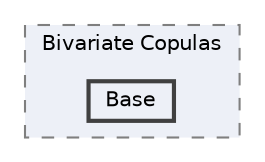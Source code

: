 digraph "C:/GIT 2/numerics/.NET 8.0/Numerics/Distributions/Bivariate Copulas/Base"
{
 // LATEX_PDF_SIZE
  bgcolor="transparent";
  edge [fontname=Helvetica,fontsize=10,labelfontname=Helvetica,labelfontsize=10];
  node [fontname=Helvetica,fontsize=10,shape=box,height=0.2,width=0.4];
  compound=true
  subgraph clusterdir_a70d63ecbd6591d9ab3abb07b997a752 {
    graph [ bgcolor="#edf0f7", pencolor="grey50", label="Bivariate Copulas", fontname=Helvetica,fontsize=10 style="filled,dashed", URL="dir_a70d63ecbd6591d9ab3abb07b997a752.html",tooltip=""]
  dir_a2dbd80d5204e0952a150bcee269eb5f [label="Base", fillcolor="#edf0f7", color="grey25", style="filled,bold", URL="dir_a2dbd80d5204e0952a150bcee269eb5f.html",tooltip=""];
  }
}
